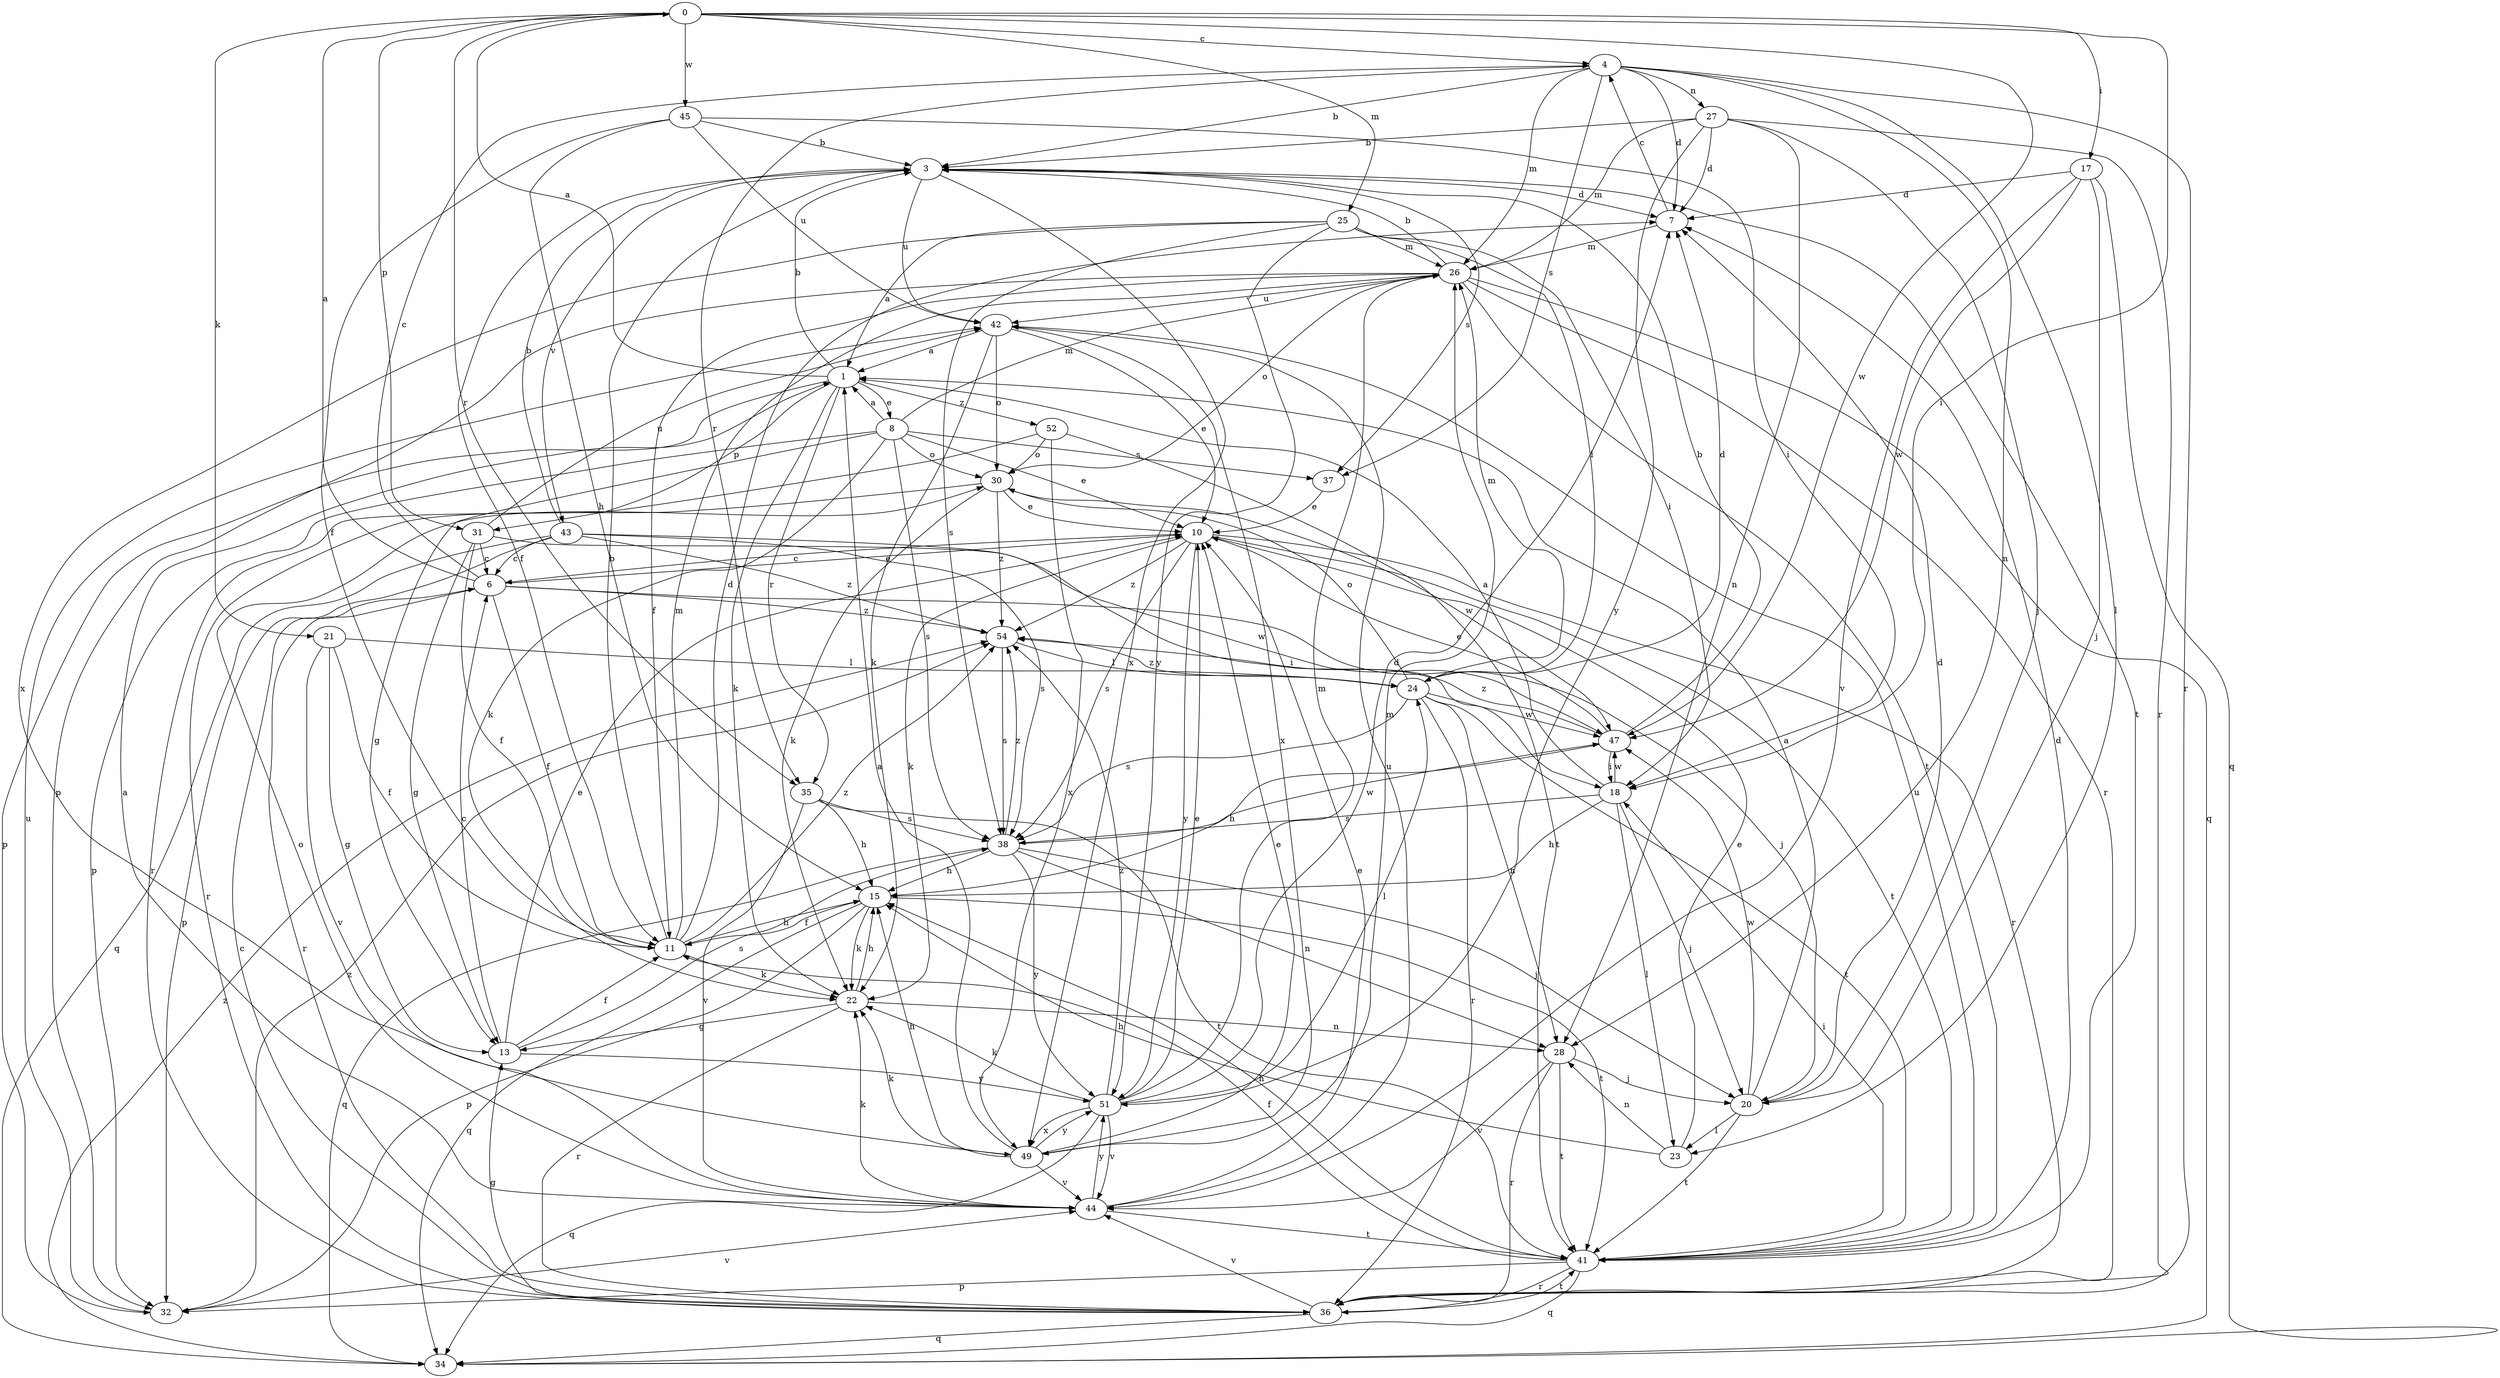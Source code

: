 strict digraph  {
0;
1;
3;
4;
6;
7;
8;
10;
11;
13;
15;
17;
18;
20;
21;
22;
23;
24;
25;
26;
27;
28;
30;
31;
32;
34;
35;
36;
37;
38;
41;
42;
43;
44;
45;
47;
49;
51;
52;
54;
0 -> 4  [label=c];
0 -> 17  [label=i];
0 -> 18  [label=i];
0 -> 21  [label=k];
0 -> 25  [label=m];
0 -> 31  [label=p];
0 -> 35  [label=r];
0 -> 45  [label=w];
0 -> 47  [label=w];
1 -> 0  [label=a];
1 -> 3  [label=b];
1 -> 8  [label=e];
1 -> 22  [label=k];
1 -> 31  [label=p];
1 -> 32  [label=p];
1 -> 35  [label=r];
1 -> 52  [label=z];
3 -> 7  [label=d];
3 -> 11  [label=f];
3 -> 37  [label=s];
3 -> 41  [label=t];
3 -> 42  [label=u];
3 -> 43  [label=v];
3 -> 49  [label=x];
4 -> 3  [label=b];
4 -> 7  [label=d];
4 -> 23  [label=l];
4 -> 26  [label=m];
4 -> 27  [label=n];
4 -> 28  [label=n];
4 -> 35  [label=r];
4 -> 36  [label=r];
4 -> 37  [label=s];
6 -> 0  [label=a];
6 -> 4  [label=c];
6 -> 10  [label=e];
6 -> 11  [label=f];
6 -> 20  [label=j];
6 -> 36  [label=r];
6 -> 54  [label=z];
7 -> 4  [label=c];
7 -> 26  [label=m];
8 -> 1  [label=a];
8 -> 10  [label=e];
8 -> 13  [label=g];
8 -> 22  [label=k];
8 -> 26  [label=m];
8 -> 30  [label=o];
8 -> 32  [label=p];
8 -> 37  [label=s];
8 -> 38  [label=s];
10 -> 6  [label=c];
10 -> 22  [label=k];
10 -> 36  [label=r];
10 -> 38  [label=s];
10 -> 41  [label=t];
10 -> 51  [label=y];
10 -> 54  [label=z];
11 -> 3  [label=b];
11 -> 7  [label=d];
11 -> 15  [label=h];
11 -> 22  [label=k];
11 -> 26  [label=m];
11 -> 54  [label=z];
13 -> 6  [label=c];
13 -> 10  [label=e];
13 -> 11  [label=f];
13 -> 38  [label=s];
13 -> 51  [label=y];
15 -> 11  [label=f];
15 -> 22  [label=k];
15 -> 32  [label=p];
15 -> 34  [label=q];
15 -> 41  [label=t];
17 -> 7  [label=d];
17 -> 20  [label=j];
17 -> 34  [label=q];
17 -> 44  [label=v];
17 -> 47  [label=w];
18 -> 1  [label=a];
18 -> 15  [label=h];
18 -> 20  [label=j];
18 -> 23  [label=l];
18 -> 38  [label=s];
18 -> 47  [label=w];
20 -> 1  [label=a];
20 -> 7  [label=d];
20 -> 23  [label=l];
20 -> 41  [label=t];
20 -> 47  [label=w];
21 -> 11  [label=f];
21 -> 13  [label=g];
21 -> 24  [label=l];
21 -> 44  [label=v];
22 -> 13  [label=g];
22 -> 15  [label=h];
22 -> 28  [label=n];
22 -> 36  [label=r];
23 -> 10  [label=e];
23 -> 15  [label=h];
23 -> 28  [label=n];
24 -> 7  [label=d];
24 -> 26  [label=m];
24 -> 28  [label=n];
24 -> 30  [label=o];
24 -> 36  [label=r];
24 -> 38  [label=s];
24 -> 41  [label=t];
24 -> 47  [label=w];
24 -> 54  [label=z];
25 -> 1  [label=a];
25 -> 18  [label=i];
25 -> 24  [label=l];
25 -> 26  [label=m];
25 -> 38  [label=s];
25 -> 49  [label=x];
25 -> 51  [label=y];
26 -> 3  [label=b];
26 -> 11  [label=f];
26 -> 30  [label=o];
26 -> 32  [label=p];
26 -> 34  [label=q];
26 -> 36  [label=r];
26 -> 41  [label=t];
26 -> 42  [label=u];
27 -> 3  [label=b];
27 -> 7  [label=d];
27 -> 20  [label=j];
27 -> 26  [label=m];
27 -> 28  [label=n];
27 -> 36  [label=r];
27 -> 51  [label=y];
28 -> 20  [label=j];
28 -> 36  [label=r];
28 -> 41  [label=t];
28 -> 44  [label=v];
30 -> 10  [label=e];
30 -> 22  [label=k];
30 -> 36  [label=r];
30 -> 47  [label=w];
30 -> 54  [label=z];
31 -> 6  [label=c];
31 -> 11  [label=f];
31 -> 13  [label=g];
31 -> 42  [label=u];
31 -> 47  [label=w];
32 -> 42  [label=u];
32 -> 44  [label=v];
32 -> 54  [label=z];
34 -> 54  [label=z];
35 -> 15  [label=h];
35 -> 38  [label=s];
35 -> 41  [label=t];
35 -> 44  [label=v];
36 -> 6  [label=c];
36 -> 13  [label=g];
36 -> 34  [label=q];
36 -> 41  [label=t];
36 -> 44  [label=v];
37 -> 10  [label=e];
38 -> 15  [label=h];
38 -> 20  [label=j];
38 -> 28  [label=n];
38 -> 34  [label=q];
38 -> 47  [label=w];
38 -> 51  [label=y];
38 -> 54  [label=z];
41 -> 7  [label=d];
41 -> 11  [label=f];
41 -> 15  [label=h];
41 -> 18  [label=i];
41 -> 32  [label=p];
41 -> 34  [label=q];
41 -> 36  [label=r];
41 -> 42  [label=u];
42 -> 1  [label=a];
42 -> 10  [label=e];
42 -> 22  [label=k];
42 -> 30  [label=o];
42 -> 49  [label=x];
43 -> 3  [label=b];
43 -> 6  [label=c];
43 -> 18  [label=i];
43 -> 32  [label=p];
43 -> 34  [label=q];
43 -> 38  [label=s];
43 -> 54  [label=z];
44 -> 1  [label=a];
44 -> 10  [label=e];
44 -> 22  [label=k];
44 -> 30  [label=o];
44 -> 41  [label=t];
44 -> 42  [label=u];
44 -> 51  [label=y];
45 -> 3  [label=b];
45 -> 11  [label=f];
45 -> 15  [label=h];
45 -> 18  [label=i];
45 -> 42  [label=u];
47 -> 3  [label=b];
47 -> 10  [label=e];
47 -> 15  [label=h];
47 -> 18  [label=i];
47 -> 54  [label=z];
49 -> 1  [label=a];
49 -> 10  [label=e];
49 -> 15  [label=h];
49 -> 22  [label=k];
49 -> 26  [label=m];
49 -> 44  [label=v];
49 -> 51  [label=y];
51 -> 7  [label=d];
51 -> 10  [label=e];
51 -> 22  [label=k];
51 -> 24  [label=l];
51 -> 26  [label=m];
51 -> 34  [label=q];
51 -> 44  [label=v];
51 -> 49  [label=x];
51 -> 54  [label=z];
52 -> 30  [label=o];
52 -> 36  [label=r];
52 -> 41  [label=t];
52 -> 49  [label=x];
54 -> 24  [label=l];
54 -> 38  [label=s];
}
